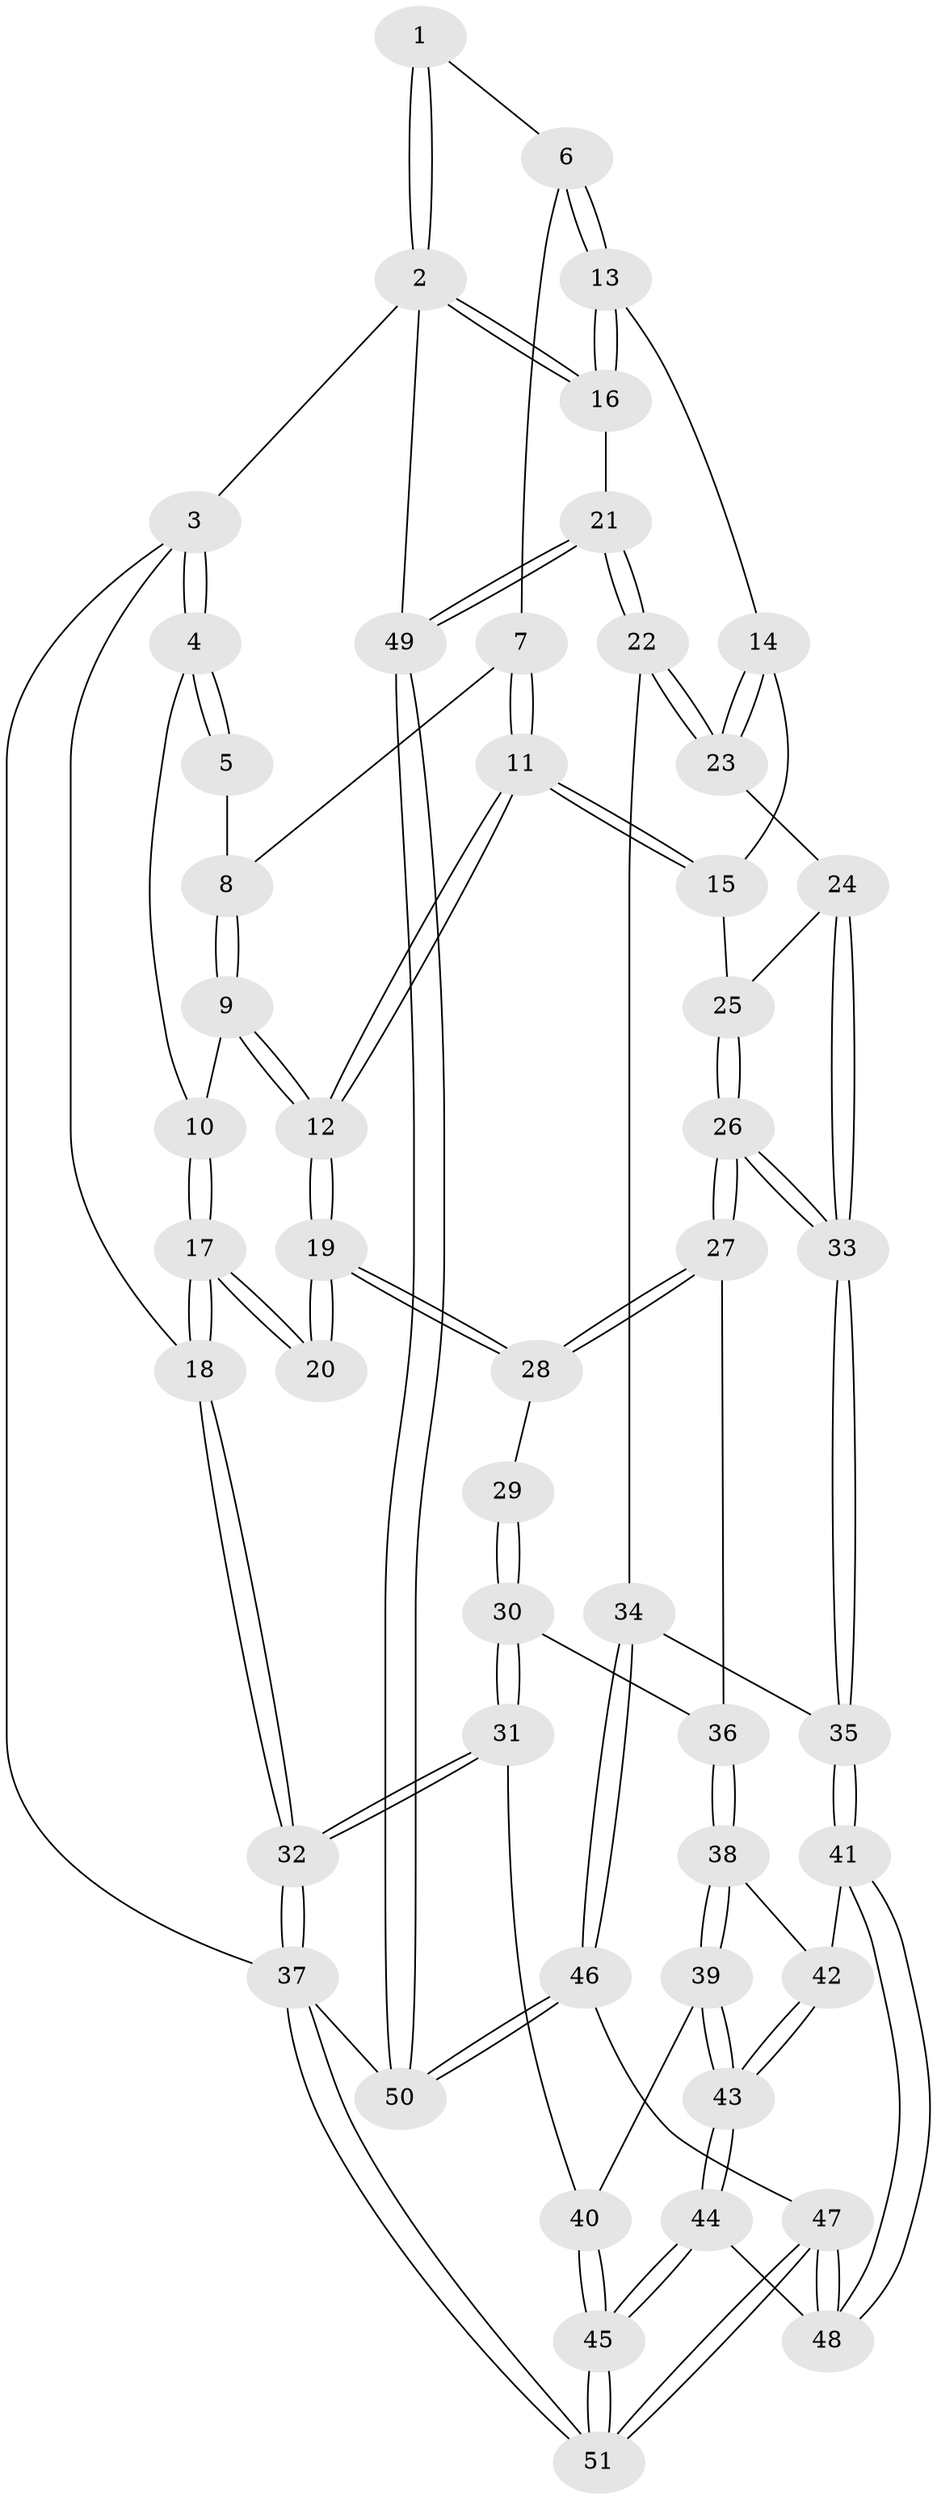 // Generated by graph-tools (version 1.1) at 2025/16/03/09/25 04:16:58]
// undirected, 51 vertices, 124 edges
graph export_dot {
graph [start="1"]
  node [color=gray90,style=filled];
  1 [pos="+0.6569567891421901+0"];
  2 [pos="+1+0"];
  3 [pos="+0+0"];
  4 [pos="+0+0"];
  5 [pos="+0.33056507863221035+0"];
  6 [pos="+0.6524058735174072+0.1672959918010722"];
  7 [pos="+0.5652817263233617+0.1873461488620326"];
  8 [pos="+0.3518847395356239+0"];
  9 [pos="+0.29049906215056+0.21402483670415304"];
  10 [pos="+0.1780325105972444+0.23180798050069282"];
  11 [pos="+0.44731115028198526+0.33241292699071245"];
  12 [pos="+0.40146586357494896+0.3451097817766113"];
  13 [pos="+0.8089324285926082+0.2595006753574307"];
  14 [pos="+0.6839023473841425+0.36335713707706824"];
  15 [pos="+0.5203318373698615+0.3757344776767425"];
  16 [pos="+1+0.28890201023341416"];
  17 [pos="+0.045984929179544096+0.3601563144478871"];
  18 [pos="+0+0.41900687187987795"];
  19 [pos="+0.39190756055341786+0.36511513683909685"];
  20 [pos="+0.14138509570040506+0.39545345417511873"];
  21 [pos="+0.9899666535477123+0.6313018059883544"];
  22 [pos="+0.933901547636071+0.6465396736775499"];
  23 [pos="+0.6629757334087305+0.434737845098219"];
  24 [pos="+0.6321869938957295+0.47160154088990636"];
  25 [pos="+0.5293249553769825+0.39107972514039996"];
  26 [pos="+0.5737267545392402+0.6342114659249785"];
  27 [pos="+0.37451331920881675+0.5642756965150674"];
  28 [pos="+0.3787108075024728+0.4339216391682619"];
  29 [pos="+0.19867818280777558+0.45192821348146067"];
  30 [pos="+0.22676399043188927+0.5391540750864278"];
  31 [pos="+0+0.6368803837637699"];
  32 [pos="+0+0.6331040690009391"];
  33 [pos="+0.6096762881896487+0.6554619622899122"];
  34 [pos="+0.8871579385769701+0.662804088397666"];
  35 [pos="+0.639447097563842+0.6880364556551405"];
  36 [pos="+0.3621837058998302+0.5734980034717311"];
  37 [pos="+0+1"];
  38 [pos="+0.33026087899628087+0.6377910108821643"];
  39 [pos="+0.21053459759930368+0.7617325525071877"];
  40 [pos="+0.1561143488255039+0.7634233538712274"];
  41 [pos="+0.5875646236785643+0.7827379893256381"];
  42 [pos="+0.42003331859094073+0.774532067050748"];
  43 [pos="+0.31387989124836624+0.8590035768978697"];
  44 [pos="+0.32245400182451356+0.8801544835013361"];
  45 [pos="+0.11619477904028148+1"];
  46 [pos="+0.6586679306103147+1"];
  47 [pos="+0.5821607147685023+1"];
  48 [pos="+0.5461167664179729+1"];
  49 [pos="+0.9949633014398518+0.6371921329057452"];
  50 [pos="+0.7639558088981243+1"];
  51 [pos="+0.04695683911713764+1"];
  1 -- 2;
  1 -- 2;
  1 -- 6;
  2 -- 3;
  2 -- 16;
  2 -- 16;
  2 -- 49;
  3 -- 4;
  3 -- 4;
  3 -- 18;
  3 -- 37;
  4 -- 5;
  4 -- 5;
  4 -- 10;
  5 -- 8;
  6 -- 7;
  6 -- 13;
  6 -- 13;
  7 -- 8;
  7 -- 11;
  7 -- 11;
  8 -- 9;
  8 -- 9;
  9 -- 10;
  9 -- 12;
  9 -- 12;
  10 -- 17;
  10 -- 17;
  11 -- 12;
  11 -- 12;
  11 -- 15;
  11 -- 15;
  12 -- 19;
  12 -- 19;
  13 -- 14;
  13 -- 16;
  13 -- 16;
  14 -- 15;
  14 -- 23;
  14 -- 23;
  15 -- 25;
  16 -- 21;
  17 -- 18;
  17 -- 18;
  17 -- 20;
  17 -- 20;
  18 -- 32;
  18 -- 32;
  19 -- 20;
  19 -- 20;
  19 -- 28;
  19 -- 28;
  21 -- 22;
  21 -- 22;
  21 -- 49;
  21 -- 49;
  22 -- 23;
  22 -- 23;
  22 -- 34;
  23 -- 24;
  24 -- 25;
  24 -- 33;
  24 -- 33;
  25 -- 26;
  25 -- 26;
  26 -- 27;
  26 -- 27;
  26 -- 33;
  26 -- 33;
  27 -- 28;
  27 -- 28;
  27 -- 36;
  28 -- 29;
  29 -- 30;
  29 -- 30;
  30 -- 31;
  30 -- 31;
  30 -- 36;
  31 -- 32;
  31 -- 32;
  31 -- 40;
  32 -- 37;
  32 -- 37;
  33 -- 35;
  33 -- 35;
  34 -- 35;
  34 -- 46;
  34 -- 46;
  35 -- 41;
  35 -- 41;
  36 -- 38;
  36 -- 38;
  37 -- 51;
  37 -- 51;
  37 -- 50;
  38 -- 39;
  38 -- 39;
  38 -- 42;
  39 -- 40;
  39 -- 43;
  39 -- 43;
  40 -- 45;
  40 -- 45;
  41 -- 42;
  41 -- 48;
  41 -- 48;
  42 -- 43;
  42 -- 43;
  43 -- 44;
  43 -- 44;
  44 -- 45;
  44 -- 45;
  44 -- 48;
  45 -- 51;
  45 -- 51;
  46 -- 47;
  46 -- 50;
  46 -- 50;
  47 -- 48;
  47 -- 48;
  47 -- 51;
  47 -- 51;
  49 -- 50;
  49 -- 50;
}
